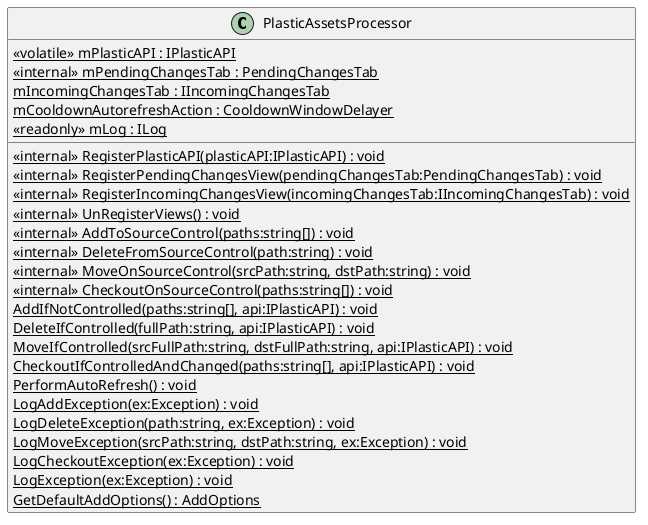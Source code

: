 @startuml
class PlasticAssetsProcessor {
    <<internal>> {static} RegisterPlasticAPI(plasticAPI:IPlasticAPI) : void
    <<internal>> {static} RegisterPendingChangesView(pendingChangesTab:PendingChangesTab) : void
    <<internal>> {static} RegisterIncomingChangesView(incomingChangesTab:IIncomingChangesTab) : void
    <<internal>> {static} UnRegisterViews() : void
    <<internal>> {static} AddToSourceControl(paths:string[]) : void
    <<internal>> {static} DeleteFromSourceControl(path:string) : void
    <<internal>> {static} MoveOnSourceControl(srcPath:string, dstPath:string) : void
    <<internal>> {static} CheckoutOnSourceControl(paths:string[]) : void
    {static} AddIfNotControlled(paths:string[], api:IPlasticAPI) : void
    {static} DeleteIfControlled(fullPath:string, api:IPlasticAPI) : void
    {static} MoveIfControlled(srcFullPath:string, dstFullPath:string, api:IPlasticAPI) : void
    {static} CheckoutIfControlledAndChanged(paths:string[], api:IPlasticAPI) : void
    {static} PerformAutoRefresh() : void
    {static} LogAddException(ex:Exception) : void
    {static} LogDeleteException(path:string, ex:Exception) : void
    {static} LogMoveException(srcPath:string, dstPath:string, ex:Exception) : void
    {static} LogCheckoutException(ex:Exception) : void
    {static} LogException(ex:Exception) : void
    {static} GetDefaultAddOptions() : AddOptions
    {static} <<volatile>> mPlasticAPI : IPlasticAPI
    {static} <<internal>> mPendingChangesTab : PendingChangesTab
    {static} mIncomingChangesTab : IIncomingChangesTab
    {static} mCooldownAutorefreshAction : CooldownWindowDelayer
    {static} <<readonly>> mLog : ILog
}
@enduml
